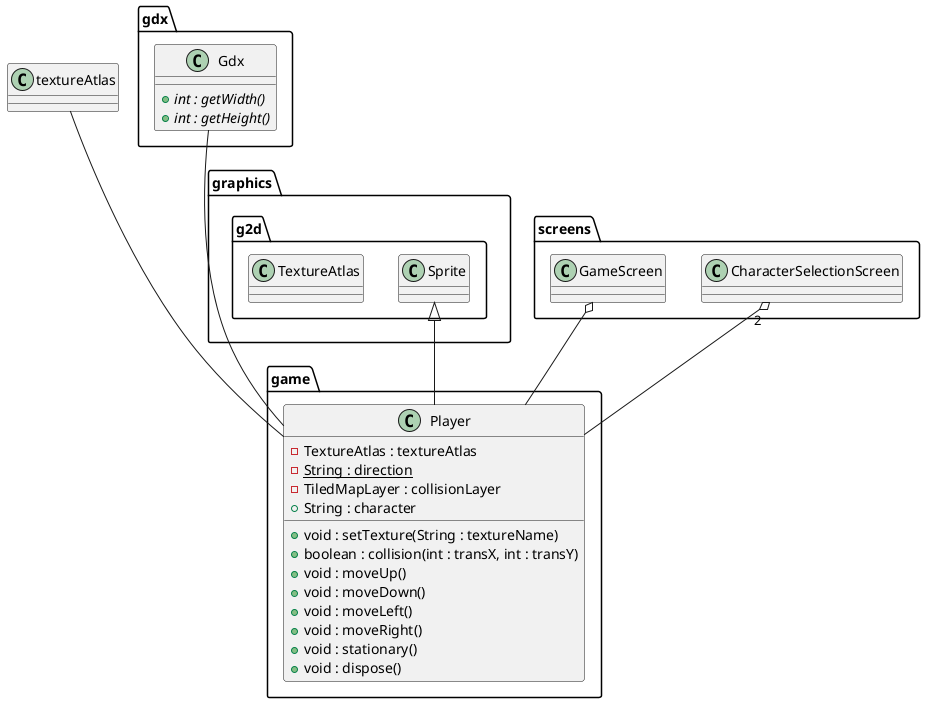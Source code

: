 @startuml
'https://plantuml.com/class-diagram
/'
a deeper look at the functionality and relationships of the player class
'/

package gdx {
class Gdx {
+ {abstract} int : getWidth()
+ {abstract} int : getHeight()
}
}

package graphics.g2d {
class Sprite {
}
class TextureAtlas
}

package game{


class Player extends graphics.g2d.Sprite {
- TextureAtlas : textureAtlas
- {static} String : direction
- TiledMapLayer : collisionLayer
+ String : character

+ void : setTexture(String : textureName)
+ boolean : collision(int : transX, int : transY)
+ void : moveUp()
+ void : moveDown()
+ void : moveLeft()
+ void : moveRight()
+ void : stationary()
+ void : dispose()
}
}

package screens{
class CharacterSelectionScreen
class GameScreen
}

textureAtlas --- Player
Gdx --- Player
GameScreen o-- Player
CharacterSelectionScreen "2" o-- Player
@enduml